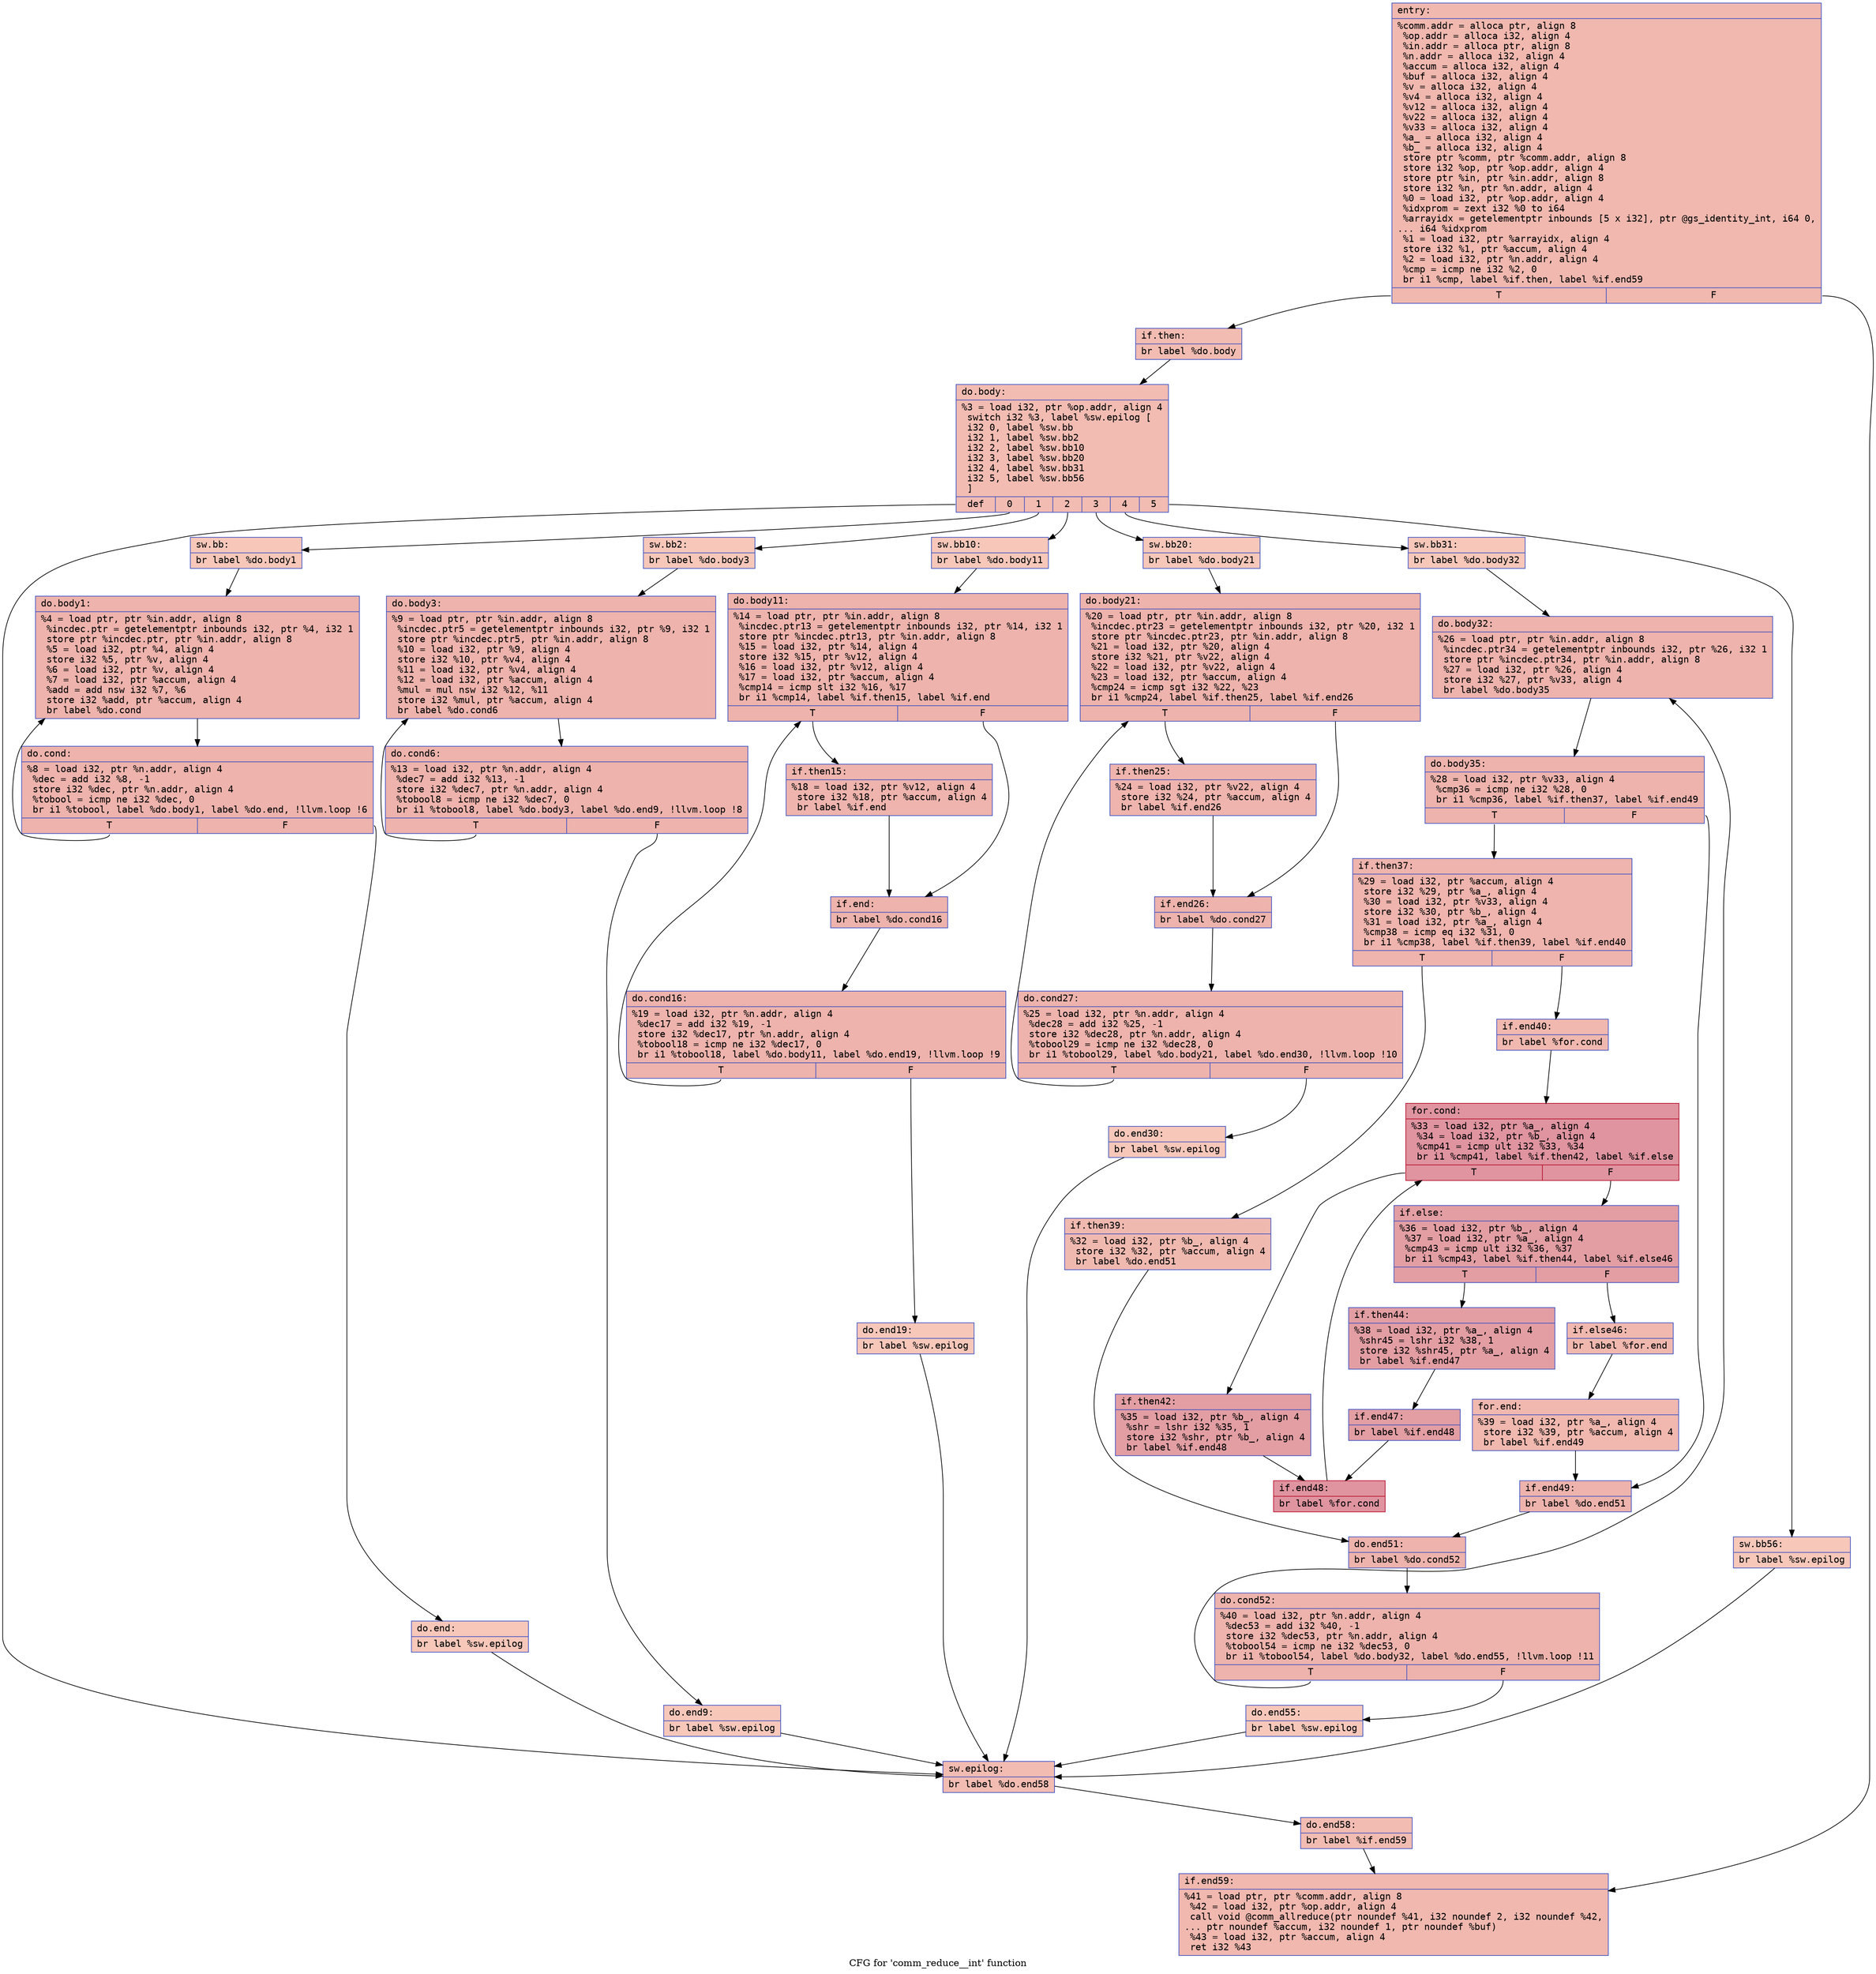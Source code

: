 digraph "CFG for 'comm_reduce__int' function" {
	label="CFG for 'comm_reduce__int' function";

	Node0x5645b0803f00 [shape=record,color="#3d50c3ff", style=filled, fillcolor="#dc5d4a70" fontname="Courier",label="{entry:\l|  %comm.addr = alloca ptr, align 8\l  %op.addr = alloca i32, align 4\l  %in.addr = alloca ptr, align 8\l  %n.addr = alloca i32, align 4\l  %accum = alloca i32, align 4\l  %buf = alloca i32, align 4\l  %v = alloca i32, align 4\l  %v4 = alloca i32, align 4\l  %v12 = alloca i32, align 4\l  %v22 = alloca i32, align 4\l  %v33 = alloca i32, align 4\l  %a_ = alloca i32, align 4\l  %b_ = alloca i32, align 4\l  store ptr %comm, ptr %comm.addr, align 8\l  store i32 %op, ptr %op.addr, align 4\l  store ptr %in, ptr %in.addr, align 8\l  store i32 %n, ptr %n.addr, align 4\l  %0 = load i32, ptr %op.addr, align 4\l  %idxprom = zext i32 %0 to i64\l  %arrayidx = getelementptr inbounds [5 x i32], ptr @gs_identity_int, i64 0,\l... i64 %idxprom\l  %1 = load i32, ptr %arrayidx, align 4\l  store i32 %1, ptr %accum, align 4\l  %2 = load i32, ptr %n.addr, align 4\l  %cmp = icmp ne i32 %2, 0\l  br i1 %cmp, label %if.then, label %if.end59\l|{<s0>T|<s1>F}}"];
	Node0x5645b0803f00:s0 -> Node0x5645b0804eb0[tooltip="entry -> if.then\nProbability 62.50%" ];
	Node0x5645b0803f00:s1 -> Node0x5645b0804f20[tooltip="entry -> if.end59\nProbability 37.50%" ];
	Node0x5645b0804eb0 [shape=record,color="#3d50c3ff", style=filled, fillcolor="#e1675170" fontname="Courier",label="{if.then:\l|  br label %do.body\l}"];
	Node0x5645b0804eb0 -> Node0x5645b0805050[tooltip="if.then -> do.body\nProbability 100.00%" ];
	Node0x5645b0805050 [shape=record,color="#3d50c3ff", style=filled, fillcolor="#e1675170" fontname="Courier",label="{do.body:\l|  %3 = load i32, ptr %op.addr, align 4\l  switch i32 %3, label %sw.epilog [\l    i32 0, label %sw.bb\l    i32 1, label %sw.bb2\l    i32 2, label %sw.bb10\l    i32 3, label %sw.bb20\l    i32 4, label %sw.bb31\l    i32 5, label %sw.bb56\l  ]\l|{<s0>def|<s1>0|<s2>1|<s3>2|<s4>3|<s5>4|<s6>5}}"];
	Node0x5645b0805050:s0 -> Node0x5645b08051b0[tooltip="do.body -> sw.epilog\nProbability 14.29%" ];
	Node0x5645b0805050:s1 -> Node0x5645b07e8b90[tooltip="do.body -> sw.bb\nProbability 14.29%" ];
	Node0x5645b0805050:s2 -> Node0x5645b07f2690[tooltip="do.body -> sw.bb2\nProbability 14.29%" ];
	Node0x5645b0805050:s3 -> Node0x5645b07f2700[tooltip="do.body -> sw.bb10\nProbability 14.29%" ];
	Node0x5645b0805050:s4 -> Node0x5645b07f2770[tooltip="do.body -> sw.bb20\nProbability 14.29%" ];
	Node0x5645b0805050:s5 -> Node0x5645b07f27e0[tooltip="do.body -> sw.bb31\nProbability 14.29%" ];
	Node0x5645b0805050:s6 -> Node0x5645b07f2850[tooltip="do.body -> sw.bb56\nProbability 14.29%" ];
	Node0x5645b07e8b90 [shape=record,color="#3d50c3ff", style=filled, fillcolor="#ec7f6370" fontname="Courier",label="{sw.bb:\l|  br label %do.body1\l}"];
	Node0x5645b07e8b90 -> Node0x5645b07f2b50[tooltip="sw.bb -> do.body1\nProbability 100.00%" ];
	Node0x5645b07f2b50 [shape=record,color="#3d50c3ff", style=filled, fillcolor="#d6524470" fontname="Courier",label="{do.body1:\l|  %4 = load ptr, ptr %in.addr, align 8\l  %incdec.ptr = getelementptr inbounds i32, ptr %4, i32 1\l  store ptr %incdec.ptr, ptr %in.addr, align 8\l  %5 = load i32, ptr %4, align 4\l  store i32 %5, ptr %v, align 4\l  %6 = load i32, ptr %v, align 4\l  %7 = load i32, ptr %accum, align 4\l  %add = add nsw i32 %7, %6\l  store i32 %add, ptr %accum, align 4\l  br label %do.cond\l}"];
	Node0x5645b07f2b50 -> Node0x5645b07f31a0[tooltip="do.body1 -> do.cond\nProbability 100.00%" ];
	Node0x5645b07f31a0 [shape=record,color="#3d50c3ff", style=filled, fillcolor="#d6524470" fontname="Courier",label="{do.cond:\l|  %8 = load i32, ptr %n.addr, align 4\l  %dec = add i32 %8, -1\l  store i32 %dec, ptr %n.addr, align 4\l  %tobool = icmp ne i32 %dec, 0\l  br i1 %tobool, label %do.body1, label %do.end, !llvm.loop !6\l|{<s0>T|<s1>F}}"];
	Node0x5645b07f31a0:s0 -> Node0x5645b07f2b50[tooltip="do.cond -> do.body1\nProbability 96.88%" ];
	Node0x5645b07f31a0:s1 -> Node0x5645b07f3500[tooltip="do.cond -> do.end\nProbability 3.12%" ];
	Node0x5645b07f3500 [shape=record,color="#3d50c3ff", style=filled, fillcolor="#ec7f6370" fontname="Courier",label="{do.end:\l|  br label %sw.epilog\l}"];
	Node0x5645b07f3500 -> Node0x5645b08051b0[tooltip="do.end -> sw.epilog\nProbability 100.00%" ];
	Node0x5645b07f2690 [shape=record,color="#3d50c3ff", style=filled, fillcolor="#ec7f6370" fontname="Courier",label="{sw.bb2:\l|  br label %do.body3\l}"];
	Node0x5645b07f2690 -> Node0x5645b07f37e0[tooltip="sw.bb2 -> do.body3\nProbability 100.00%" ];
	Node0x5645b07f37e0 [shape=record,color="#3d50c3ff", style=filled, fillcolor="#d6524470" fontname="Courier",label="{do.body3:\l|  %9 = load ptr, ptr %in.addr, align 8\l  %incdec.ptr5 = getelementptr inbounds i32, ptr %9, i32 1\l  store ptr %incdec.ptr5, ptr %in.addr, align 8\l  %10 = load i32, ptr %9, align 4\l  store i32 %10, ptr %v4, align 4\l  %11 = load i32, ptr %v4, align 4\l  %12 = load i32, ptr %accum, align 4\l  %mul = mul nsw i32 %12, %11\l  store i32 %mul, ptr %accum, align 4\l  br label %do.cond6\l}"];
	Node0x5645b07f37e0 -> Node0x5645b07f3e30[tooltip="do.body3 -> do.cond6\nProbability 100.00%" ];
	Node0x5645b07f3e30 [shape=record,color="#3d50c3ff", style=filled, fillcolor="#d6524470" fontname="Courier",label="{do.cond6:\l|  %13 = load i32, ptr %n.addr, align 4\l  %dec7 = add i32 %13, -1\l  store i32 %dec7, ptr %n.addr, align 4\l  %tobool8 = icmp ne i32 %dec7, 0\l  br i1 %tobool8, label %do.body3, label %do.end9, !llvm.loop !8\l|{<s0>T|<s1>F}}"];
	Node0x5645b07f3e30:s0 -> Node0x5645b07f37e0[tooltip="do.cond6 -> do.body3\nProbability 96.88%" ];
	Node0x5645b07f3e30:s1 -> Node0x5645b07f41a0[tooltip="do.cond6 -> do.end9\nProbability 3.12%" ];
	Node0x5645b07f41a0 [shape=record,color="#3d50c3ff", style=filled, fillcolor="#ec7f6370" fontname="Courier",label="{do.end9:\l|  br label %sw.epilog\l}"];
	Node0x5645b07f41a0 -> Node0x5645b08051b0[tooltip="do.end9 -> sw.epilog\nProbability 100.00%" ];
	Node0x5645b07f2700 [shape=record,color="#3d50c3ff", style=filled, fillcolor="#ec7f6370" fontname="Courier",label="{sw.bb10:\l|  br label %do.body11\l}"];
	Node0x5645b07f2700 -> Node0x5645b07f4480[tooltip="sw.bb10 -> do.body11\nProbability 100.00%" ];
	Node0x5645b07f4480 [shape=record,color="#3d50c3ff", style=filled, fillcolor="#d6524470" fontname="Courier",label="{do.body11:\l|  %14 = load ptr, ptr %in.addr, align 8\l  %incdec.ptr13 = getelementptr inbounds i32, ptr %14, i32 1\l  store ptr %incdec.ptr13, ptr %in.addr, align 8\l  %15 = load i32, ptr %14, align 4\l  store i32 %15, ptr %v12, align 4\l  %16 = load i32, ptr %v12, align 4\l  %17 = load i32, ptr %accum, align 4\l  %cmp14 = icmp slt i32 %16, %17\l  br i1 %cmp14, label %if.then15, label %if.end\l|{<s0>T|<s1>F}}"];
	Node0x5645b07f4480:s0 -> Node0x5645b0809950[tooltip="do.body11 -> if.then15\nProbability 50.00%" ];
	Node0x5645b07f4480:s1 -> Node0x5645b0809fc0[tooltip="do.body11 -> if.end\nProbability 50.00%" ];
	Node0x5645b0809950 [shape=record,color="#3d50c3ff", style=filled, fillcolor="#d8564670" fontname="Courier",label="{if.then15:\l|  %18 = load i32, ptr %v12, align 4\l  store i32 %18, ptr %accum, align 4\l  br label %if.end\l}"];
	Node0x5645b0809950 -> Node0x5645b0809fc0[tooltip="if.then15 -> if.end\nProbability 100.00%" ];
	Node0x5645b0809fc0 [shape=record,color="#3d50c3ff", style=filled, fillcolor="#d6524470" fontname="Courier",label="{if.end:\l|  br label %do.cond16\l}"];
	Node0x5645b0809fc0 -> Node0x5645b080a270[tooltip="if.end -> do.cond16\nProbability 100.00%" ];
	Node0x5645b080a270 [shape=record,color="#3d50c3ff", style=filled, fillcolor="#d6524470" fontname="Courier",label="{do.cond16:\l|  %19 = load i32, ptr %n.addr, align 4\l  %dec17 = add i32 %19, -1\l  store i32 %dec17, ptr %n.addr, align 4\l  %tobool18 = icmp ne i32 %dec17, 0\l  br i1 %tobool18, label %do.body11, label %do.end19, !llvm.loop !9\l|{<s0>T|<s1>F}}"];
	Node0x5645b080a270:s0 -> Node0x5645b07f4480[tooltip="do.cond16 -> do.body11\nProbability 96.88%" ];
	Node0x5645b080a270:s1 -> Node0x5645b080a5f0[tooltip="do.cond16 -> do.end19\nProbability 3.12%" ];
	Node0x5645b080a5f0 [shape=record,color="#3d50c3ff", style=filled, fillcolor="#ec7f6370" fontname="Courier",label="{do.end19:\l|  br label %sw.epilog\l}"];
	Node0x5645b080a5f0 -> Node0x5645b08051b0[tooltip="do.end19 -> sw.epilog\nProbability 100.00%" ];
	Node0x5645b07f2770 [shape=record,color="#3d50c3ff", style=filled, fillcolor="#ec7f6370" fontname="Courier",label="{sw.bb20:\l|  br label %do.body21\l}"];
	Node0x5645b07f2770 -> Node0x5645b080a8e0[tooltip="sw.bb20 -> do.body21\nProbability 100.00%" ];
	Node0x5645b080a8e0 [shape=record,color="#3d50c3ff", style=filled, fillcolor="#d6524470" fontname="Courier",label="{do.body21:\l|  %20 = load ptr, ptr %in.addr, align 8\l  %incdec.ptr23 = getelementptr inbounds i32, ptr %20, i32 1\l  store ptr %incdec.ptr23, ptr %in.addr, align 8\l  %21 = load i32, ptr %20, align 4\l  store i32 %21, ptr %v22, align 4\l  %22 = load i32, ptr %v22, align 4\l  %23 = load i32, ptr %accum, align 4\l  %cmp24 = icmp sgt i32 %22, %23\l  br i1 %cmp24, label %if.then25, label %if.end26\l|{<s0>T|<s1>F}}"];
	Node0x5645b080a8e0:s0 -> Node0x5645b080ae90[tooltip="do.body21 -> if.then25\nProbability 50.00%" ];
	Node0x5645b080a8e0:s1 -> Node0x5645b080af10[tooltip="do.body21 -> if.end26\nProbability 50.00%" ];
	Node0x5645b080ae90 [shape=record,color="#3d50c3ff", style=filled, fillcolor="#d8564670" fontname="Courier",label="{if.then25:\l|  %24 = load i32, ptr %v22, align 4\l  store i32 %24, ptr %accum, align 4\l  br label %if.end26\l}"];
	Node0x5645b080ae90 -> Node0x5645b080af10[tooltip="if.then25 -> if.end26\nProbability 100.00%" ];
	Node0x5645b080af10 [shape=record,color="#3d50c3ff", style=filled, fillcolor="#d6524470" fontname="Courier",label="{if.end26:\l|  br label %do.cond27\l}"];
	Node0x5645b080af10 -> Node0x5645b080b1d0[tooltip="if.end26 -> do.cond27\nProbability 100.00%" ];
	Node0x5645b080b1d0 [shape=record,color="#3d50c3ff", style=filled, fillcolor="#d6524470" fontname="Courier",label="{do.cond27:\l|  %25 = load i32, ptr %n.addr, align 4\l  %dec28 = add i32 %25, -1\l  store i32 %dec28, ptr %n.addr, align 4\l  %tobool29 = icmp ne i32 %dec28, 0\l  br i1 %tobool29, label %do.body21, label %do.end30, !llvm.loop !10\l|{<s0>T|<s1>F}}"];
	Node0x5645b080b1d0:s0 -> Node0x5645b080a8e0[tooltip="do.cond27 -> do.body21\nProbability 96.88%" ];
	Node0x5645b080b1d0:s1 -> Node0x5645b080b550[tooltip="do.cond27 -> do.end30\nProbability 3.12%" ];
	Node0x5645b080b550 [shape=record,color="#3d50c3ff", style=filled, fillcolor="#ec7f6370" fontname="Courier",label="{do.end30:\l|  br label %sw.epilog\l}"];
	Node0x5645b080b550 -> Node0x5645b08051b0[tooltip="do.end30 -> sw.epilog\nProbability 100.00%" ];
	Node0x5645b07f27e0 [shape=record,color="#3d50c3ff", style=filled, fillcolor="#ec7f6370" fontname="Courier",label="{sw.bb31:\l|  br label %do.body32\l}"];
	Node0x5645b07f27e0 -> Node0x5645b080b840[tooltip="sw.bb31 -> do.body32\nProbability 100.00%" ];
	Node0x5645b080b840 [shape=record,color="#3d50c3ff", style=filled, fillcolor="#d6524470" fontname="Courier",label="{do.body32:\l|  %26 = load ptr, ptr %in.addr, align 8\l  %incdec.ptr34 = getelementptr inbounds i32, ptr %26, i32 1\l  store ptr %incdec.ptr34, ptr %in.addr, align 8\l  %27 = load i32, ptr %26, align 4\l  store i32 %27, ptr %v33, align 4\l  br label %do.body35\l}"];
	Node0x5645b080b840 -> Node0x5645b080bc40[tooltip="do.body32 -> do.body35\nProbability 100.00%" ];
	Node0x5645b080bc40 [shape=record,color="#3d50c3ff", style=filled, fillcolor="#d6524470" fontname="Courier",label="{do.body35:\l|  %28 = load i32, ptr %v33, align 4\l  %cmp36 = icmp ne i32 %28, 0\l  br i1 %cmp36, label %if.then37, label %if.end49\l|{<s0>T|<s1>F}}"];
	Node0x5645b080bc40:s0 -> Node0x5645b080be60[tooltip="do.body35 -> if.then37\nProbability 62.50%" ];
	Node0x5645b080bc40:s1 -> Node0x5645b080bee0[tooltip="do.body35 -> if.end49\nProbability 37.50%" ];
	Node0x5645b080be60 [shape=record,color="#3d50c3ff", style=filled, fillcolor="#d8564670" fontname="Courier",label="{if.then37:\l|  %29 = load i32, ptr %accum, align 4\l  store i32 %29, ptr %a_, align 4\l  %30 = load i32, ptr %v33, align 4\l  store i32 %30, ptr %b_, align 4\l  %31 = load i32, ptr %a_, align 4\l  %cmp38 = icmp eq i32 %31, 0\l  br i1 %cmp38, label %if.then39, label %if.end40\l|{<s0>T|<s1>F}}"];
	Node0x5645b080be60:s0 -> Node0x5645b080c380[tooltip="if.then37 -> if.then39\nProbability 37.50%" ];
	Node0x5645b080be60:s1 -> Node0x5645b080c400[tooltip="if.then37 -> if.end40\nProbability 62.50%" ];
	Node0x5645b080c380 [shape=record,color="#3d50c3ff", style=filled, fillcolor="#de614d70" fontname="Courier",label="{if.then39:\l|  %32 = load i32, ptr %b_, align 4\l  store i32 %32, ptr %accum, align 4\l  br label %do.end51\l}"];
	Node0x5645b080c380 -> Node0x5645b080c650[tooltip="if.then39 -> do.end51\nProbability 100.00%" ];
	Node0x5645b080c400 [shape=record,color="#3d50c3ff", style=filled, fillcolor="#dc5d4a70" fontname="Courier",label="{if.end40:\l|  br label %for.cond\l}"];
	Node0x5645b080c400 -> Node0x5645b080c740[tooltip="if.end40 -> for.cond\nProbability 100.00%" ];
	Node0x5645b080c740 [shape=record,color="#b70d28ff", style=filled, fillcolor="#b70d2870" fontname="Courier",label="{for.cond:\l|  %33 = load i32, ptr %a_, align 4\l  %34 = load i32, ptr %b_, align 4\l  %cmp41 = icmp ult i32 %33, %34\l  br i1 %cmp41, label %if.then42, label %if.else\l|{<s0>T|<s1>F}}"];
	Node0x5645b080c740:s0 -> Node0x5645b080c9e0[tooltip="for.cond -> if.then42\nProbability 50.00%" ];
	Node0x5645b080c740:s1 -> Node0x5645b080ca60[tooltip="for.cond -> if.else\nProbability 50.00%" ];
	Node0x5645b080c9e0 [shape=record,color="#3d50c3ff", style=filled, fillcolor="#be242e70" fontname="Courier",label="{if.then42:\l|  %35 = load i32, ptr %b_, align 4\l  %shr = lshr i32 %35, 1\l  store i32 %shr, ptr %b_, align 4\l  br label %if.end48\l}"];
	Node0x5645b080c9e0 -> Node0x5645b080cd50[tooltip="if.then42 -> if.end48\nProbability 100.00%" ];
	Node0x5645b080ca60 [shape=record,color="#3d50c3ff", style=filled, fillcolor="#be242e70" fontname="Courier",label="{if.else:\l|  %36 = load i32, ptr %b_, align 4\l  %37 = load i32, ptr %a_, align 4\l  %cmp43 = icmp ult i32 %36, %37\l  br i1 %cmp43, label %if.then44, label %if.else46\l|{<s0>T|<s1>F}}"];
	Node0x5645b080ca60:s0 -> Node0x5645b080cff0[tooltip="if.else -> if.then44\nProbability 96.88%" ];
	Node0x5645b080ca60:s1 -> Node0x5645b080d070[tooltip="if.else -> if.else46\nProbability 3.12%" ];
	Node0x5645b080cff0 [shape=record,color="#3d50c3ff", style=filled, fillcolor="#be242e70" fontname="Courier",label="{if.then44:\l|  %38 = load i32, ptr %a_, align 4\l  %shr45 = lshr i32 %38, 1\l  store i32 %shr45, ptr %a_, align 4\l  br label %if.end47\l}"];
	Node0x5645b080cff0 -> Node0x5645b080d370[tooltip="if.then44 -> if.end47\nProbability 100.00%" ];
	Node0x5645b080d070 [shape=record,color="#3d50c3ff", style=filled, fillcolor="#dc5d4a70" fontname="Courier",label="{if.else46:\l|  br label %for.end\l}"];
	Node0x5645b080d070 -> Node0x5645b080d460[tooltip="if.else46 -> for.end\nProbability 100.00%" ];
	Node0x5645b080d370 [shape=record,color="#3d50c3ff", style=filled, fillcolor="#be242e70" fontname="Courier",label="{if.end47:\l|  br label %if.end48\l}"];
	Node0x5645b080d370 -> Node0x5645b080cd50[tooltip="if.end47 -> if.end48\nProbability 100.00%" ];
	Node0x5645b080cd50 [shape=record,color="#b70d28ff", style=filled, fillcolor="#b70d2870" fontname="Courier",label="{if.end48:\l|  br label %for.cond\l}"];
	Node0x5645b080cd50 -> Node0x5645b080c740[tooltip="if.end48 -> for.cond\nProbability 100.00%" ];
	Node0x5645b080d460 [shape=record,color="#3d50c3ff", style=filled, fillcolor="#dc5d4a70" fontname="Courier",label="{for.end:\l|  %39 = load i32, ptr %a_, align 4\l  store i32 %39, ptr %accum, align 4\l  br label %if.end49\l}"];
	Node0x5645b080d460 -> Node0x5645b080bee0[tooltip="for.end -> if.end49\nProbability 100.00%" ];
	Node0x5645b080bee0 [shape=record,color="#3d50c3ff", style=filled, fillcolor="#d6524470" fontname="Courier",label="{if.end49:\l|  br label %do.end51\l}"];
	Node0x5645b080bee0 -> Node0x5645b080c650[tooltip="if.end49 -> do.end51\nProbability 100.00%" ];
	Node0x5645b080c650 [shape=record,color="#3d50c3ff", style=filled, fillcolor="#d6524470" fontname="Courier",label="{do.end51:\l|  br label %do.cond52\l}"];
	Node0x5645b080c650 -> Node0x5645b080d820[tooltip="do.end51 -> do.cond52\nProbability 100.00%" ];
	Node0x5645b080d820 [shape=record,color="#3d50c3ff", style=filled, fillcolor="#d6524470" fontname="Courier",label="{do.cond52:\l|  %40 = load i32, ptr %n.addr, align 4\l  %dec53 = add i32 %40, -1\l  store i32 %dec53, ptr %n.addr, align 4\l  %tobool54 = icmp ne i32 %dec53, 0\l  br i1 %tobool54, label %do.body32, label %do.end55, !llvm.loop !11\l|{<s0>T|<s1>F}}"];
	Node0x5645b080d820:s0 -> Node0x5645b080b840[tooltip="do.cond52 -> do.body32\nProbability 96.88%" ];
	Node0x5645b080d820:s1 -> Node0x5645b080dba0[tooltip="do.cond52 -> do.end55\nProbability 3.12%" ];
	Node0x5645b080dba0 [shape=record,color="#3d50c3ff", style=filled, fillcolor="#ec7f6370" fontname="Courier",label="{do.end55:\l|  br label %sw.epilog\l}"];
	Node0x5645b080dba0 -> Node0x5645b08051b0[tooltip="do.end55 -> sw.epilog\nProbability 100.00%" ];
	Node0x5645b07f2850 [shape=record,color="#3d50c3ff", style=filled, fillcolor="#ec7f6370" fontname="Courier",label="{sw.bb56:\l|  br label %sw.epilog\l}"];
	Node0x5645b07f2850 -> Node0x5645b08051b0[tooltip="sw.bb56 -> sw.epilog\nProbability 100.00%" ];
	Node0x5645b08051b0 [shape=record,color="#3d50c3ff", style=filled, fillcolor="#e1675170" fontname="Courier",label="{sw.epilog:\l|  br label %do.end58\l}"];
	Node0x5645b08051b0 -> Node0x5645b080df00[tooltip="sw.epilog -> do.end58\nProbability 100.00%" ];
	Node0x5645b080df00 [shape=record,color="#3d50c3ff", style=filled, fillcolor="#e1675170" fontname="Courier",label="{do.end58:\l|  br label %if.end59\l}"];
	Node0x5645b080df00 -> Node0x5645b0804f20[tooltip="do.end58 -> if.end59\nProbability 100.00%" ];
	Node0x5645b0804f20 [shape=record,color="#3d50c3ff", style=filled, fillcolor="#dc5d4a70" fontname="Courier",label="{if.end59:\l|  %41 = load ptr, ptr %comm.addr, align 8\l  %42 = load i32, ptr %op.addr, align 4\l  call void @comm_allreduce(ptr noundef %41, i32 noundef 2, i32 noundef %42,\l... ptr noundef %accum, i32 noundef 1, ptr noundef %buf)\l  %43 = load i32, ptr %accum, align 4\l  ret i32 %43\l}"];
}
